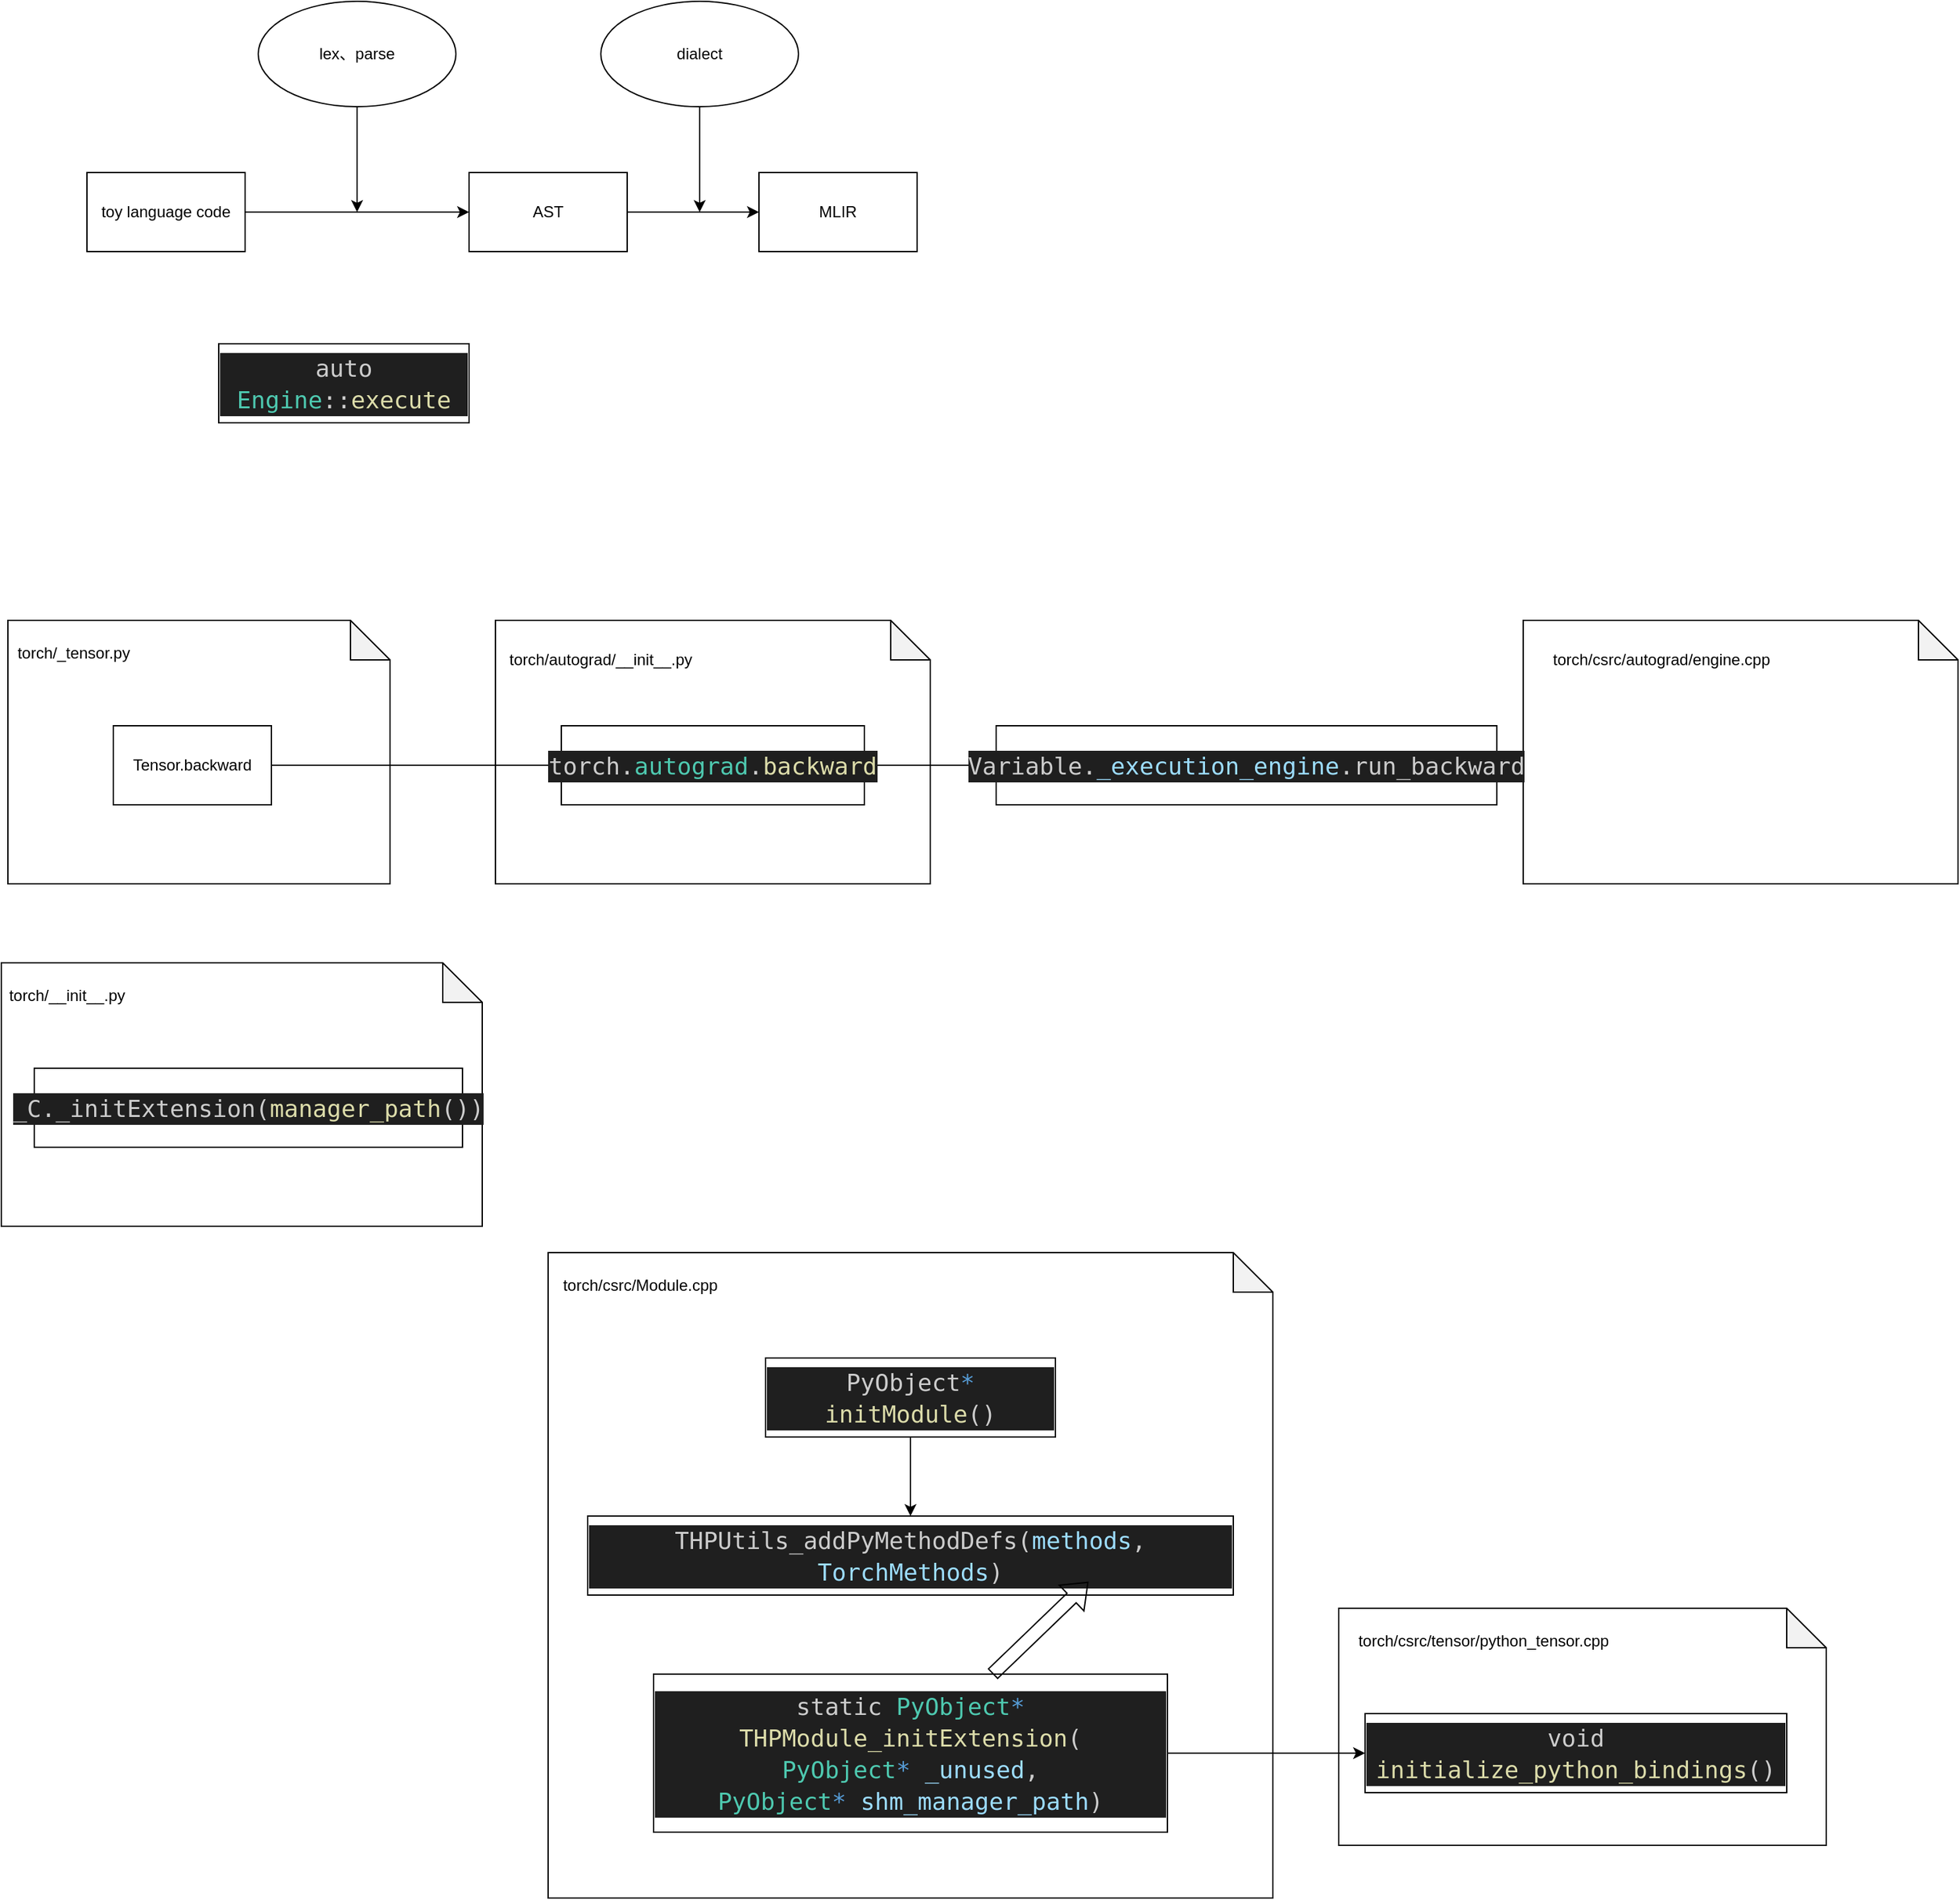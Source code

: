 <mxfile version="22.1.3" type="github">
  <diagram name="Page-1" id="DxE3iIKvWCXVfC5Ny44k">
    <mxGraphModel dx="1354" dy="771" grid="1" gridSize="10" guides="1" tooltips="1" connect="1" arrows="1" fold="1" page="1" pageScale="1" pageWidth="850" pageHeight="1100" math="0" shadow="0">
      <root>
        <mxCell id="0" />
        <mxCell id="1" parent="0" />
        <mxCell id="ChIQ4_hsvJZt-wBD8TQ4-29" value="" style="shape=note;whiteSpace=wrap;html=1;backgroundOutline=1;darkOpacity=0.05;" vertex="1" parent="1">
          <mxGeometry x="1040" y="1270" width="370" height="180" as="geometry" />
        </mxCell>
        <mxCell id="ChIQ4_hsvJZt-wBD8TQ4-19" value="" style="shape=note;whiteSpace=wrap;html=1;backgroundOutline=1;darkOpacity=0.05;" vertex="1" parent="1">
          <mxGeometry x="440" y="1000" width="550" height="490" as="geometry" />
        </mxCell>
        <mxCell id="ChIQ4_hsvJZt-wBD8TQ4-12" value="" style="shape=note;whiteSpace=wrap;html=1;backgroundOutline=1;darkOpacity=0.05;" vertex="1" parent="1">
          <mxGeometry x="1180" y="520" width="330" height="200" as="geometry" />
        </mxCell>
        <mxCell id="ChIQ4_hsvJZt-wBD8TQ4-13" value="torch/csrc/autograd/engine.cpp" style="text;html=1;strokeColor=none;fillColor=none;align=center;verticalAlign=middle;whiteSpace=wrap;rounded=0;" vertex="1" parent="1">
          <mxGeometry x="1255" y="535" width="60" height="30" as="geometry" />
        </mxCell>
        <mxCell id="ChIQ4_hsvJZt-wBD8TQ4-8" value="" style="shape=note;whiteSpace=wrap;html=1;backgroundOutline=1;darkOpacity=0.05;" vertex="1" parent="1">
          <mxGeometry x="400" y="520" width="330" height="200" as="geometry" />
        </mxCell>
        <mxCell id="ChIQ4_hsvJZt-wBD8TQ4-9" value="torch/autograd/__init__.py" style="text;html=1;strokeColor=none;fillColor=none;align=center;verticalAlign=middle;whiteSpace=wrap;rounded=0;" vertex="1" parent="1">
          <mxGeometry x="450" y="535" width="60" height="30" as="geometry" />
        </mxCell>
        <mxCell id="ChIQ4_hsvJZt-wBD8TQ4-4" value="" style="shape=note;whiteSpace=wrap;html=1;backgroundOutline=1;darkOpacity=0.05;" vertex="1" parent="1">
          <mxGeometry x="30" y="520" width="290" height="200" as="geometry" />
        </mxCell>
        <mxCell id="Lar3wEtWybTDCuJ2HaA1-9" style="edgeStyle=orthogonalEdgeStyle;rounded=0;orthogonalLoop=1;jettySize=auto;html=1;exitX=1;exitY=0.5;exitDx=0;exitDy=0;entryX=0;entryY=0.5;entryDx=0;entryDy=0;" parent="1" source="Lar3wEtWybTDCuJ2HaA1-1" target="Lar3wEtWybTDCuJ2HaA1-2" edge="1">
          <mxGeometry relative="1" as="geometry" />
        </mxCell>
        <mxCell id="Lar3wEtWybTDCuJ2HaA1-1" value="toy language code" style="rounded=0;whiteSpace=wrap;html=1;" parent="1" vertex="1">
          <mxGeometry x="90" y="180" width="120" height="60" as="geometry" />
        </mxCell>
        <mxCell id="Lar3wEtWybTDCuJ2HaA1-12" value="" style="edgeStyle=orthogonalEdgeStyle;rounded=0;orthogonalLoop=1;jettySize=auto;html=1;" parent="1" source="Lar3wEtWybTDCuJ2HaA1-2" target="Lar3wEtWybTDCuJ2HaA1-11" edge="1">
          <mxGeometry relative="1" as="geometry" />
        </mxCell>
        <mxCell id="Lar3wEtWybTDCuJ2HaA1-2" value="AST" style="whiteSpace=wrap;html=1;rounded=0;" parent="1" vertex="1">
          <mxGeometry x="380" y="180" width="120" height="60" as="geometry" />
        </mxCell>
        <mxCell id="Lar3wEtWybTDCuJ2HaA1-10" style="edgeStyle=orthogonalEdgeStyle;rounded=0;orthogonalLoop=1;jettySize=auto;html=1;exitX=0.5;exitY=1;exitDx=0;exitDy=0;" parent="1" source="Lar3wEtWybTDCuJ2HaA1-4" edge="1">
          <mxGeometry relative="1" as="geometry">
            <mxPoint x="295" y="210" as="targetPoint" />
          </mxGeometry>
        </mxCell>
        <mxCell id="Lar3wEtWybTDCuJ2HaA1-4" value="lex、parse" style="ellipse;whiteSpace=wrap;html=1;rounded=0;" parent="1" vertex="1">
          <mxGeometry x="220" y="50" width="150" height="80" as="geometry" />
        </mxCell>
        <mxCell id="Lar3wEtWybTDCuJ2HaA1-11" value="MLIR" style="whiteSpace=wrap;html=1;rounded=0;" parent="1" vertex="1">
          <mxGeometry x="600" y="180" width="120" height="60" as="geometry" />
        </mxCell>
        <mxCell id="Lar3wEtWybTDCuJ2HaA1-13" style="edgeStyle=orthogonalEdgeStyle;rounded=0;orthogonalLoop=1;jettySize=auto;html=1;exitX=0.5;exitY=1;exitDx=0;exitDy=0;" parent="1" source="Lar3wEtWybTDCuJ2HaA1-14" edge="1">
          <mxGeometry relative="1" as="geometry">
            <mxPoint x="555" y="210" as="targetPoint" />
          </mxGeometry>
        </mxCell>
        <mxCell id="Lar3wEtWybTDCuJ2HaA1-14" value="dialect" style="ellipse;whiteSpace=wrap;html=1;rounded=0;" parent="1" vertex="1">
          <mxGeometry x="480" y="50" width="150" height="80" as="geometry" />
        </mxCell>
        <mxCell id="ChIQ4_hsvJZt-wBD8TQ4-2" value="&lt;div style=&quot;color: rgb(204, 204, 204); background-color: rgb(31, 31, 31); font-family: &amp;quot;Ubuntu Mono&amp;quot;, &amp;quot;Droid Sans Mono&amp;quot;, &amp;quot;monospace&amp;quot;, monospace; font-size: 18px; line-height: 24px;&quot;&gt;auto &lt;span style=&quot;color: #4ec9b0;&quot;&gt;Engine&lt;/span&gt;::&lt;span style=&quot;color: #dcdcaa;&quot;&gt;execute&lt;/span&gt;&lt;/div&gt;" style="rounded=0;whiteSpace=wrap;html=1;" vertex="1" parent="1">
          <mxGeometry x="190" y="310" width="190" height="60" as="geometry" />
        </mxCell>
        <mxCell id="ChIQ4_hsvJZt-wBD8TQ4-7" style="edgeStyle=orthogonalEdgeStyle;rounded=0;orthogonalLoop=1;jettySize=auto;html=1;exitX=1;exitY=0.5;exitDx=0;exitDy=0;entryX=0;entryY=0.5;entryDx=0;entryDy=0;" edge="1" parent="1" source="ChIQ4_hsvJZt-wBD8TQ4-3" target="ChIQ4_hsvJZt-wBD8TQ4-6">
          <mxGeometry relative="1" as="geometry" />
        </mxCell>
        <mxCell id="ChIQ4_hsvJZt-wBD8TQ4-3" value="Tensor.backward" style="rounded=0;whiteSpace=wrap;html=1;" vertex="1" parent="1">
          <mxGeometry x="110" y="600" width="120" height="60" as="geometry" />
        </mxCell>
        <mxCell id="ChIQ4_hsvJZt-wBD8TQ4-5" value="torch/_tensor.py" style="text;html=1;strokeColor=none;fillColor=none;align=center;verticalAlign=middle;whiteSpace=wrap;rounded=0;" vertex="1" parent="1">
          <mxGeometry x="50" y="530" width="60" height="30" as="geometry" />
        </mxCell>
        <mxCell id="ChIQ4_hsvJZt-wBD8TQ4-15" style="edgeStyle=orthogonalEdgeStyle;rounded=0;orthogonalLoop=1;jettySize=auto;html=1;exitX=1;exitY=0.5;exitDx=0;exitDy=0;entryX=0;entryY=0.5;entryDx=0;entryDy=0;" edge="1" parent="1" source="ChIQ4_hsvJZt-wBD8TQ4-6" target="ChIQ4_hsvJZt-wBD8TQ4-10">
          <mxGeometry relative="1" as="geometry" />
        </mxCell>
        <mxCell id="ChIQ4_hsvJZt-wBD8TQ4-6" value="&lt;div style=&quot;color: rgb(204, 204, 204); background-color: rgb(31, 31, 31); font-family: &amp;quot;Ubuntu Mono&amp;quot;, &amp;quot;Droid Sans Mono&amp;quot;, &amp;quot;monospace&amp;quot;, monospace; font-size: 18px; line-height: 24px;&quot;&gt;torch.&lt;span style=&quot;color: #4ec9b0;&quot;&gt;autograd&lt;/span&gt;.&lt;span style=&quot;color: #dcdcaa;&quot;&gt;backward&lt;/span&gt;&lt;/div&gt;" style="rounded=0;whiteSpace=wrap;html=1;" vertex="1" parent="1">
          <mxGeometry x="450" y="600" width="230" height="60" as="geometry" />
        </mxCell>
        <mxCell id="ChIQ4_hsvJZt-wBD8TQ4-10" value="&lt;div style=&quot;color: rgb(204, 204, 204); background-color: rgb(31, 31, 31); font-family: &amp;quot;Ubuntu Mono&amp;quot;, &amp;quot;Droid Sans Mono&amp;quot;, &amp;quot;monospace&amp;quot;, monospace; font-size: 18px; line-height: 24px;&quot;&gt;Variable.&lt;span style=&quot;color: #9cdcfe;&quot;&gt;_execution_engine&lt;/span&gt;.run_backward&lt;/div&gt;" style="rounded=0;whiteSpace=wrap;html=1;" vertex="1" parent="1">
          <mxGeometry x="780" y="600" width="380" height="60" as="geometry" />
        </mxCell>
        <mxCell id="ChIQ4_hsvJZt-wBD8TQ4-16" value="" style="shape=note;whiteSpace=wrap;html=1;backgroundOutline=1;darkOpacity=0.05;" vertex="1" parent="1">
          <mxGeometry x="25" y="780" width="365" height="200" as="geometry" />
        </mxCell>
        <mxCell id="ChIQ4_hsvJZt-wBD8TQ4-17" value="&lt;div style=&quot;color: rgb(204, 204, 204); background-color: rgb(31, 31, 31); font-family: &amp;quot;Ubuntu Mono&amp;quot;, &amp;quot;Droid Sans Mono&amp;quot;, &amp;quot;monospace&amp;quot;, monospace; font-size: 18px; line-height: 24px;&quot;&gt;_C._initExtension(&lt;span style=&quot;color: #dcdcaa;&quot;&gt;manager_path&lt;/span&gt;())&lt;/div&gt;" style="rounded=0;whiteSpace=wrap;html=1;" vertex="1" parent="1">
          <mxGeometry x="50" y="860" width="325" height="60" as="geometry" />
        </mxCell>
        <mxCell id="ChIQ4_hsvJZt-wBD8TQ4-18" value="torch/__init__.py" style="text;html=1;strokeColor=none;fillColor=none;align=center;verticalAlign=middle;whiteSpace=wrap;rounded=0;" vertex="1" parent="1">
          <mxGeometry x="45" y="790" width="60" height="30" as="geometry" />
        </mxCell>
        <mxCell id="ChIQ4_hsvJZt-wBD8TQ4-25" value="" style="edgeStyle=orthogonalEdgeStyle;rounded=0;orthogonalLoop=1;jettySize=auto;html=1;" edge="1" parent="1" source="ChIQ4_hsvJZt-wBD8TQ4-20" target="ChIQ4_hsvJZt-wBD8TQ4-24">
          <mxGeometry relative="1" as="geometry" />
        </mxCell>
        <mxCell id="ChIQ4_hsvJZt-wBD8TQ4-20" value="&lt;div style=&quot;color: rgb(204, 204, 204); background-color: rgb(31, 31, 31); font-family: &amp;quot;Ubuntu Mono&amp;quot;, &amp;quot;Droid Sans Mono&amp;quot;, &amp;quot;monospace&amp;quot;, monospace; font-size: 18px; line-height: 24px;&quot;&gt;PyObject&lt;span style=&quot;color: #569cd6;&quot;&gt;*&lt;/span&gt; &lt;span style=&quot;color: #dcdcaa;&quot;&gt;initModule&lt;/span&gt;()&lt;/div&gt;" style="rounded=0;whiteSpace=wrap;html=1;" vertex="1" parent="1">
          <mxGeometry x="605" y="1080" width="220" height="60" as="geometry" />
        </mxCell>
        <mxCell id="ChIQ4_hsvJZt-wBD8TQ4-21" value="torch/csrc/Module.cpp" style="text;html=1;strokeColor=none;fillColor=none;align=center;verticalAlign=middle;whiteSpace=wrap;rounded=0;" vertex="1" parent="1">
          <mxGeometry x="480" y="1010" width="60" height="30" as="geometry" />
        </mxCell>
        <mxCell id="ChIQ4_hsvJZt-wBD8TQ4-24" value="&lt;div style=&quot;color: rgb(204, 204, 204); background-color: rgb(31, 31, 31); font-family: &amp;quot;Ubuntu Mono&amp;quot;, &amp;quot;Droid Sans Mono&amp;quot;, &amp;quot;monospace&amp;quot;, monospace; font-size: 18px; line-height: 24px;&quot;&gt;THPUtils_addPyMethodDefs(&lt;span style=&quot;color: #9cdcfe;&quot;&gt;methods&lt;/span&gt;, &lt;span style=&quot;color: #9cdcfe;&quot;&gt;TorchMethods&lt;/span&gt;)&lt;/div&gt;" style="rounded=0;whiteSpace=wrap;html=1;" vertex="1" parent="1">
          <mxGeometry x="470" y="1200" width="490" height="60" as="geometry" />
        </mxCell>
        <mxCell id="ChIQ4_hsvJZt-wBD8TQ4-32" style="edgeStyle=orthogonalEdgeStyle;rounded=0;orthogonalLoop=1;jettySize=auto;html=1;exitX=1;exitY=0.5;exitDx=0;exitDy=0;entryX=0;entryY=0.5;entryDx=0;entryDy=0;" edge="1" parent="1" source="ChIQ4_hsvJZt-wBD8TQ4-26" target="ChIQ4_hsvJZt-wBD8TQ4-30">
          <mxGeometry relative="1" as="geometry" />
        </mxCell>
        <mxCell id="ChIQ4_hsvJZt-wBD8TQ4-26" value="&lt;div style=&quot;color: rgb(204, 204, 204); background-color: rgb(31, 31, 31); font-family: &amp;quot;Ubuntu Mono&amp;quot;, &amp;quot;Droid Sans Mono&amp;quot;, &amp;quot;monospace&amp;quot;, monospace; font-size: 18px; line-height: 24px;&quot;&gt;&lt;div&gt;static &lt;span style=&quot;color: #4ec9b0;&quot;&gt;PyObject&lt;/span&gt;&lt;span style=&quot;color: #569cd6;&quot;&gt;*&lt;/span&gt; &lt;span style=&quot;color: #dcdcaa;&quot;&gt;THPModule_initExtension&lt;/span&gt;(&lt;/div&gt;&lt;div&gt;    &lt;span style=&quot;color: #4ec9b0;&quot;&gt;PyObject&lt;/span&gt;&lt;span style=&quot;color: #569cd6;&quot;&gt;*&lt;/span&gt; &lt;span style=&quot;color: #9cdcfe;&quot;&gt;_unused&lt;/span&gt;,&lt;/div&gt;&lt;div&gt;    &lt;span style=&quot;color: #4ec9b0;&quot;&gt;PyObject&lt;/span&gt;&lt;span style=&quot;color: #569cd6;&quot;&gt;*&lt;/span&gt; &lt;span style=&quot;color: #9cdcfe;&quot;&gt;shm_manager_path&lt;/span&gt;)&lt;/div&gt;&lt;/div&gt;" style="rounded=0;whiteSpace=wrap;html=1;" vertex="1" parent="1">
          <mxGeometry x="520" y="1320" width="390" height="120" as="geometry" />
        </mxCell>
        <mxCell id="ChIQ4_hsvJZt-wBD8TQ4-28" value="" style="shape=flexArrow;endArrow=classic;html=1;rounded=0;endWidth=16;endSize=5.39;strokeWidth=1;" edge="1" parent="1" source="ChIQ4_hsvJZt-wBD8TQ4-26">
          <mxGeometry width="50" height="50" relative="1" as="geometry">
            <mxPoint x="890" y="1340" as="sourcePoint" />
            <mxPoint x="850" y="1250" as="targetPoint" />
          </mxGeometry>
        </mxCell>
        <mxCell id="ChIQ4_hsvJZt-wBD8TQ4-30" value="&lt;div style=&quot;color: rgb(204, 204, 204); background-color: rgb(31, 31, 31); font-family: &amp;quot;Ubuntu Mono&amp;quot;, &amp;quot;Droid Sans Mono&amp;quot;, &amp;quot;monospace&amp;quot;, monospace; font-size: 18px; line-height: 24px;&quot;&gt;void &lt;span style=&quot;color: #dcdcaa;&quot;&gt;initialize_python_bindings&lt;/span&gt;()&lt;/div&gt;" style="rounded=0;whiteSpace=wrap;html=1;" vertex="1" parent="1">
          <mxGeometry x="1060" y="1350" width="320" height="60" as="geometry" />
        </mxCell>
        <mxCell id="ChIQ4_hsvJZt-wBD8TQ4-31" value="torch/csrc/tensor/python_tensor.cpp" style="text;html=1;strokeColor=none;fillColor=none;align=center;verticalAlign=middle;whiteSpace=wrap;rounded=0;" vertex="1" parent="1">
          <mxGeometry x="1120" y="1280" width="60" height="30" as="geometry" />
        </mxCell>
      </root>
    </mxGraphModel>
  </diagram>
</mxfile>
